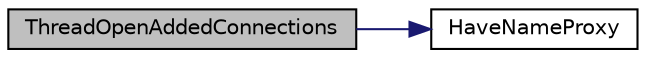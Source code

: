 digraph "ThreadOpenAddedConnections"
{
  edge [fontname="Helvetica",fontsize="10",labelfontname="Helvetica",labelfontsize="10"];
  node [fontname="Helvetica",fontsize="10",shape=record];
  rankdir="LR";
  Node417 [label="ThreadOpenAddedConnections",height=0.2,width=0.4,color="black", fillcolor="grey75", style="filled", fontcolor="black"];
  Node417 -> Node418 [color="midnightblue",fontsize="10",style="solid",fontname="Helvetica"];
  Node418 [label="HaveNameProxy",height=0.2,width=0.4,color="black", fillcolor="white", style="filled",URL="$netbase_8cpp.html#a4a0df7ebe15572508e61c38406e49732"];
}

